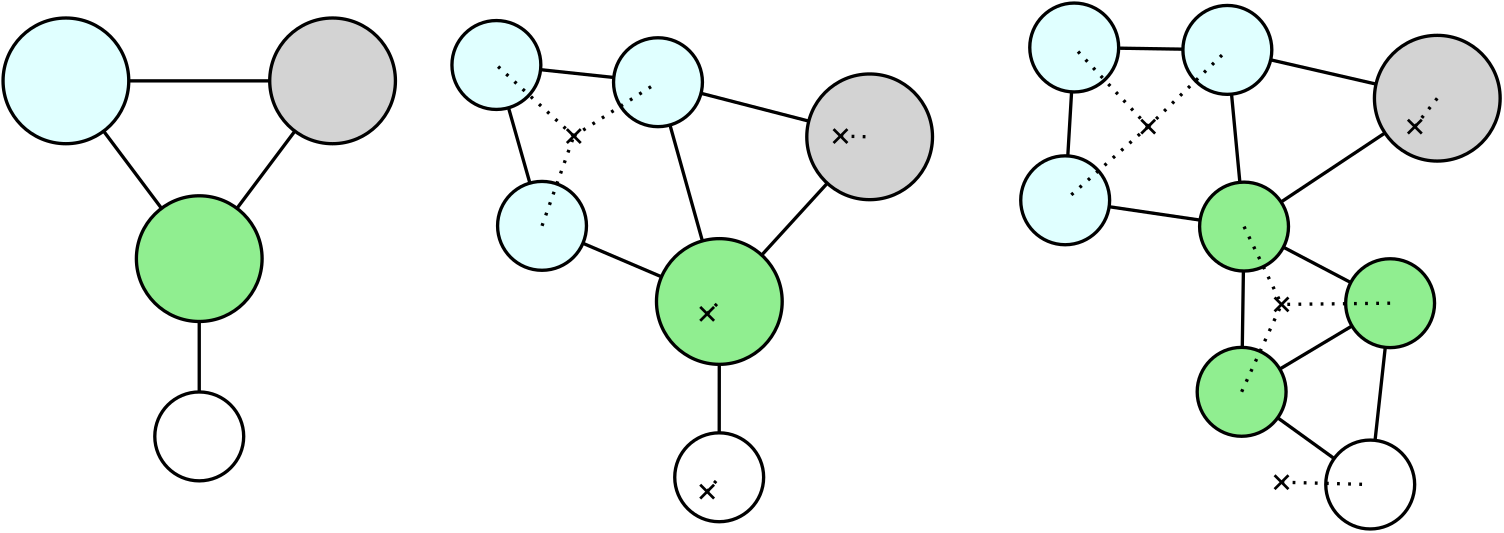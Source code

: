 <?xml version="1.0"?>
<!DOCTYPE ipe SYSTEM "ipe.dtd">
<ipe version="70005" creator="Ipe 7.1.6">
<info created="D:20150325155633" modified="D:20150326140038"/>
<ipestyle name="basic">
<symbol name="arrow/arc(spx)">
<path stroke="sym-stroke" fill="sym-stroke" pen="sym-pen">
0 0 m
-1 0.333 l
-1 -0.333 l
h
</path>
</symbol>
<symbol name="arrow/farc(spx)">
<path stroke="sym-stroke" fill="white" pen="sym-pen">
0 0 m
-1 0.333 l
-1 -0.333 l
h
</path>
</symbol>
<symbol name="arrow/ptarc(spx)">
<path stroke="sym-stroke" fill="sym-stroke" pen="sym-pen">
0 0 m
-1 0.333 l
-0.8 0 l
-1 -0.333 l
h
</path>
</symbol>
<symbol name="arrow/fptarc(spx)">
<path stroke="sym-stroke" fill="white" pen="sym-pen">
0 0 m
-1 0.333 l
-0.8 0 l
-1 -0.333 l
h
</path>
</symbol>
<symbol name="mark/circle(sx)" transformations="translations">
<path fill="sym-stroke">
0.6 0 0 0.6 0 0 e
0.4 0 0 0.4 0 0 e
</path>
</symbol>
<symbol name="mark/disk(sx)" transformations="translations">
<path fill="sym-stroke">
0.6 0 0 0.6 0 0 e
</path>
</symbol>
<symbol name="mark/fdisk(sfx)" transformations="translations">
<group>
<path fill="sym-fill">
0.5 0 0 0.5 0 0 e
</path>
<path fill="sym-stroke" fillrule="eofill">
0.6 0 0 0.6 0 0 e
0.4 0 0 0.4 0 0 e
</path>
</group>
</symbol>
<symbol name="mark/box(sx)" transformations="translations">
<path fill="sym-stroke" fillrule="eofill">
-0.6 -0.6 m
0.6 -0.6 l
0.6 0.6 l
-0.6 0.6 l
h
-0.4 -0.4 m
0.4 -0.4 l
0.4 0.4 l
-0.4 0.4 l
h
</path>
</symbol>
<symbol name="mark/square(sx)" transformations="translations">
<path fill="sym-stroke">
-0.6 -0.6 m
0.6 -0.6 l
0.6 0.6 l
-0.6 0.6 l
h
</path>
</symbol>
<symbol name="mark/fsquare(sfx)" transformations="translations">
<group>
<path fill="sym-fill">
-0.5 -0.5 m
0.5 -0.5 l
0.5 0.5 l
-0.5 0.5 l
h
</path>
<path fill="sym-stroke" fillrule="eofill">
-0.6 -0.6 m
0.6 -0.6 l
0.6 0.6 l
-0.6 0.6 l
h
-0.4 -0.4 m
0.4 -0.4 l
0.4 0.4 l
-0.4 0.4 l
h
</path>
</group>
</symbol>
<symbol name="mark/cross(sx)" transformations="translations">
<group>
<path fill="sym-stroke">
-0.43 -0.57 m
0.57 0.43 l
0.43 0.57 l
-0.57 -0.43 l
h
</path>
<path fill="sym-stroke">
-0.43 0.57 m
0.57 -0.43 l
0.43 -0.57 l
-0.57 0.43 l
h
</path>
</group>
</symbol>
<symbol name="arrow/fnormal(spx)">
<path stroke="sym-stroke" fill="white" pen="sym-pen">
0 0 m
-1 0.333 l
-1 -0.333 l
h
</path>
</symbol>
<symbol name="arrow/pointed(spx)">
<path stroke="sym-stroke" fill="sym-stroke" pen="sym-pen">
0 0 m
-1 0.333 l
-0.8 0 l
-1 -0.333 l
h
</path>
</symbol>
<symbol name="arrow/fpointed(spx)">
<path stroke="sym-stroke" fill="white" pen="sym-pen">
0 0 m
-1 0.333 l
-0.8 0 l
-1 -0.333 l
h
</path>
</symbol>
<symbol name="arrow/linear(spx)">
<path stroke="sym-stroke" pen="sym-pen">
-1 0.333 m
0 0 l
-1 -0.333 l
</path>
</symbol>
<symbol name="arrow/fdouble(spx)">
<path stroke="sym-stroke" fill="white" pen="sym-pen">
0 0 m
-1 0.333 l
-1 -0.333 l
h
-1 0 m
-2 0.333 l
-2 -0.333 l
h
</path>
</symbol>
<symbol name="arrow/double(spx)">
<path stroke="sym-stroke" fill="sym-stroke" pen="sym-pen">
0 0 m
-1 0.333 l
-1 -0.333 l
h
-1 0 m
-2 0.333 l
-2 -0.333 l
h
</path>
</symbol>
<pen name="heavier" value="0.8"/>
<pen name="fat" value="1.2"/>
<pen name="ultrafat" value="2"/>
<symbolsize name="large" value="5"/>
<symbolsize name="small" value="2"/>
<symbolsize name="tiny" value="1.1"/>
<arrowsize name="large" value="10"/>
<arrowsize name="small" value="5"/>
<arrowsize name="tiny" value="3"/>
<color name="red" value="1 0 0"/>
<color name="green" value="0 1 0"/>
<color name="blue" value="0 0 1"/>
<color name="yellow" value="1 1 0"/>
<color name="orange" value="1 0.647 0"/>
<color name="gold" value="1 0.843 0"/>
<color name="purple" value="0.627 0.125 0.941"/>
<color name="gray" value="0.745"/>
<color name="brown" value="0.647 0.165 0.165"/>
<color name="navy" value="0 0 0.502"/>
<color name="pink" value="1 0.753 0.796"/>
<color name="seagreen" value="0.18 0.545 0.341"/>
<color name="turquoise" value="0.251 0.878 0.816"/>
<color name="violet" value="0.933 0.51 0.933"/>
<color name="darkblue" value="0 0 0.545"/>
<color name="darkcyan" value="0 0.545 0.545"/>
<color name="darkgray" value="0.663"/>
<color name="darkgreen" value="0 0.392 0"/>
<color name="darkmagenta" value="0.545 0 0.545"/>
<color name="darkorange" value="1 0.549 0"/>
<color name="darkred" value="0.545 0 0"/>
<color name="lightblue" value="0.678 0.847 0.902"/>
<color name="lightcyan" value="0.878 1 1"/>
<color name="lightgray" value="0.827"/>
<color name="lightgreen" value="0.565 0.933 0.565"/>
<color name="lightyellow" value="1 1 0.878"/>
<dashstyle name="dashed" value="[4] 0"/>
<dashstyle name="dotted" value="[1 3] 0"/>
<dashstyle name="dash dotted" value="[4 2 1 2] 0"/>
<dashstyle name="dash dot dotted" value="[4 2 1 2 1 2] 0"/>
<textsize name="large" value="\large"/>
<textsize name="small" value="\small"/>
<textsize name="tiny" value="\tiny"/>
<textsize name="Large" value="\Large"/>
<textsize name="LARGE" value="\LARGE"/>
<textsize name="huge" value="\huge"/>
<textsize name="Huge" value="\Huge"/>
<textsize name="footnote" value="\footnotesize"/>
<textstyle name="center" begin="\begin{center}" end="\end{center}"/>
<textstyle name="itemize" begin="\begin{itemize}" end="\end{itemize}"/>
<textstyle name="item" begin="\begin{itemize}\item{}" end="\end{itemize}"/>
<gridsize name="4 pts" value="4"/>
<gridsize name="8 pts (~3 mm)" value="8"/>
<gridsize name="16 pts (~6 mm)" value="16"/>
<gridsize name="32 pts (~12 mm)" value="32"/>
<gridsize name="10 pts (~3.5 mm)" value="10"/>
<gridsize name="20 pts (~7 mm)" value="20"/>
<gridsize name="14 pts (~5 mm)" value="14"/>
<gridsize name="28 pts (~10 mm)" value="28"/>
<gridsize name="56 pts (~20 mm)" value="56"/>
<anglesize name="90 deg" value="90"/>
<anglesize name="60 deg" value="60"/>
<anglesize name="45 deg" value="45"/>
<anglesize name="30 deg" value="30"/>
<anglesize name="22.5 deg" value="22.5"/>
<tiling name="falling" angle="-60" step="4" width="1"/>
<tiling name="rising" angle="30" step="4" width="1"/>
</ipestyle>
<page>
<layer name="alpha"/>
<view layers="alpha" active="alpha"/>
<path layer="alpha" stroke="black" pen="fat">
450.122 795.144 m
525.696 777.754 l
</path>
<path matrix="1 0 0 1 -32 16" stroke="black" pen="fat">
64 768 m
160 768 l
</path>
<path matrix="1 0 0 1 -32 16" stroke="black" pen="fat">
112 704 m
160 768 l
</path>
<path matrix="1 0 0 1 -32 16" stroke="black" pen="fat">
112 704 m
64 768 l
</path>
<path matrix="1 0 0 1 -32 16" stroke="black" pen="fat">
112 640 m
112 704 l
</path>
<path matrix="1 0 0 1 -41.1572 -3.88019" stroke="black" pen="fat">
244.559 735.683 m
228.129 793.589 l
</path>
<path matrix="1 0 0 1 -41.1572 -3.88019" stroke="black" pen="fat">
228.129 793.589 m
286.305 787.394 l
286.305 787.394 l
</path>
<path stroke="black" pen="fat">
203.401 731.803 m
267.235 704.574 l
</path>
<path stroke="black" pen="fat">
267.235 704.574 m
321.347 763.85 l
321.347 763.85 l
</path>
<path matrix="1 0 0 1 -41.1572 -3.88019" stroke="black" pen="fat">
362.504 767.731 m
286.305 787.394 l
</path>
<path stroke="black" pen="fat">
267.235 704.574 m
267.18 641.288 l
</path>
<path matrix="1 0 0 1 -26.3836 -0.480647" stroke="black" pen="fat">
418.12 741.484 m
421.373 796.489 l
</path>
<path matrix="1 0 0 1 -26.3836 -0.480647" stroke="black" pen="fat">
421.373 796.489 m
476.506 795.625 l
</path>
<path stroke="black" pen="fat">
245.147 783.514 m
267.235 704.574 l
</path>
<path matrix="1 0 0 1 -26.3836 -0.480647" stroke="black" pen="fat">
418.12 741.484 m
482.514 732.022 l
</path>
<path matrix="1 0 0 1 -26.3836 -0.480647" stroke="black" pen="fat">
476.506 795.625 m
482.514 732.022 l
</path>
<path matrix="1 0 0 1 -26.3836 -0.480647" stroke="black" pen="fat">
552.08 778.235 m
482.514 732.022 l
</path>
<path matrix="1 0 0 1 -26.3836 -0.480647" stroke="black" pen="fat">
482.514 732.022 m
481.644 672.534 l
</path>
<path matrix="1 0 0 1 -26.3836 -0.480647" stroke="black" pen="fat">
482.514 732.022 m
535.095 704.439 l
</path>
<path matrix="1 0 0 1 -26.3836 -0.480647" stroke="black" pen="fat">
481.644 672.534 m
535.095 704.439 l
</path>
<path matrix="1 0 0 1 -26.3836 -0.480647" stroke="black" pen="fat">
481.644 672.534 m
527.933 639.16 l
</path>
<path matrix="1 0 0 1 -26.3836 -0.480647" stroke="black" pen="fat">
535.095 704.439 m
527.933 639.16 l
</path>
<path matrix="1 0 0 1 -32 16" stroke="black" fill="lightcyan" pen="fat">
22.6274 0 0 22.6274 64 768 e
</path>
<path matrix="1 0 0 1 -32 16" stroke="black" fill="lightgray" pen="fat">
22.6274 0 0 22.6274 160 768 e
</path>
<path matrix="1 0 0 1 -32 16" stroke="black" fill="lightgreen" pen="fat">
22.6274 0 0 22.6274 112 704 e
</path>
<path matrix="1 0 0 1 -32 16" stroke="black" fill="white" pen="fat">
16 0 0 16 112 640 e
</path>
<path matrix="1 0 0 1 -85.0277 5.70846" stroke="black" fill="lightcyan" pen="fat">
16 0 0 16 272 784 e
</path>
<path matrix="1 0 0 1 -26.8526 -0.486109" stroke="black" fill="lightcyan" pen="fat">
16 0 0 16 272 784 e
</path>
<path matrix="1 0 0 1 -68.5986 -52.1973" stroke="black" fill="lightcyan" pen="fat">
16 0 0 16 272 784 e
</path>
<use matrix="1 0 0 1 -41.1572 -3.88019" name="mark/cross(sx)" pos="256 768" size="large" stroke="black"/>
<path matrix="1 0 0 1 161.347 -4.14952" stroke="black" fill="lightgray" pen="fat">
22.6274 0 0 22.6274 160 768 e
</path>
<use matrix="1 0 0 1 -41.1572 -3.88019" name="mark/cross(sx)" pos="352 768" size="large" stroke="black"/>
<path matrix="1 0 0 1 155.235 0.574097" stroke="black" fill="lightgreen" pen="fat">
22.6274 0 0 22.6274 112 704 e
</path>
<use matrix="1 0 0 1 -41.1572 -3.88019" name="mark/cross(sx)" pos="304 704" size="large" stroke="black"/>
<path matrix="1 0 0 1 155.18 1.28786" stroke="black" fill="white" pen="fat">
16 0 0 16 112 640 e
</path>
<use matrix="1 0 0 1 -41.1572 -3.88019" name="mark/cross(sx)" pos="304 640" size="large" stroke="black"/>
<path stroke="black" fill="white" dash="dotted" pen="fat">
214.843 764.12 m
186.972 789.708 l
</path>
<path stroke="black" fill="white" dash="dotted" pen="fat">
214.843 764.12 m
245.147 783.514 l
</path>
<path stroke="black" fill="white" dash="dotted" pen="fat">
203.401 731.803 m
214.843 764.12 l
</path>
<path stroke="black" fill="white" dash="dotted" pen="fat">
310.843 764.12 m
321.347 763.85 l
</path>
<path stroke="black" fill="white" dash="dotted" pen="fat">
262.843 700.12 m
267.235 704.574 l
</path>
<path stroke="black" fill="white" dash="dotted" pen="fat">
262.843 636.12 m
267.18 641.288 l
</path>
<path matrix="1 0 0 1 178.122 11.144" stroke="black" fill="lightcyan" pen="fat">
16 0 0 16 272 784 e
</path>
<path matrix="1 0 0 1 119.736 -42.9968" stroke="black" fill="lightcyan" pen="fat">
16 0 0 16 272 784 e
</path>
<path matrix="1 0 0 1 122.989 12.0085" stroke="black" fill="lightcyan" pen="fat">
16 0 0 16 272 784 e
</path>
<use matrix="1 0 0 1 165.616 -0.480647" name="mark/cross(sx)" pos="256 768" size="large" stroke="black"/>
<path matrix="1 0 0 1 365.696 9.75386" stroke="black" fill="lightgray" pen="fat">
22.6274 0 0 22.6274 160 768 e
</path>
<use matrix="1 0 0 1 165.616 -0.480647" name="mark/cross(sx)" pos="352 768" size="large" stroke="black"/>
<path matrix="1 0 0 1 184.13 -52.4591" stroke="black" fill="lightgreen" pen="fat">
16 0 0 16 272 784 e
</path>
<path matrix="1 0 0 1 236.711 -80.0417" stroke="black" fill="lightgreen" pen="fat">
16 0 0 16 272 784 e
</path>
<path matrix="1 0 0 1 183.26 -111.947" stroke="black" fill="lightgreen" pen="fat">
16 0 0 16 272 784 e
</path>
<use matrix="1 0 0 1 165.616 -0.480647" name="mark/cross(sx)" pos="304 704" size="large" stroke="black"/>
<use matrix="1 0 0 1 165.616 -0.480647" name="mark/cross(sx)" pos="304 640" size="large" stroke="black"/>
<path matrix="1 0 0 1 389.549 -1.32071" stroke="black" fill="1" pen="fat">
16 0 0 16 112 640 e
</path>
<path matrix="1 0 0 1 -26.3836 -0.480647" stroke="black" fill="lightgreen" dash="dotted" pen="fat">
448 768 m
476.506 795.625 l
</path>
<path matrix="1 0 0 1 -26.3836 -0.480647" stroke="black" fill="lightgreen" dash="dotted" pen="fat">
448 768 m
421.373 796.489 l
</path>
<path matrix="1 0 0 1 -26.3836 -0.480647" stroke="black" fill="lightgreen" dash="dotted" pen="fat">
448 768 m
418.12 741.484 l
</path>
<path matrix="1 0 0 1 -26.3836 -0.480647" stroke="black" fill="lightgreen" dash="dotted" pen="fat">
482.514 732.022 m
496 704 l
</path>
<path matrix="1 0 0 1 -26.3836 -0.480647" stroke="black" fill="lightgreen" dash="dotted" pen="fat">
481.644 672.534 m
496 704 l
</path>
<path matrix="1 0 0 1 -26.3836 -0.480647" stroke="black" fill="lightgreen" dash="dotted" pen="fat">
535.095 704.439 m
496 704 l
</path>
<path matrix="1 0 0 1 -26.3836 -0.480647" stroke="black" fill="lightgreen" dash="dotted" pen="fat">
544 768 m
552.08 778.235 l
</path>
<path matrix="1 0 0 1 -26.3836 -0.480647" stroke="black" fill="lightgreen" dash="dotted" pen="fat">
496 640 m
527.933 639.16 l
</path>
</page>
</ipe>
